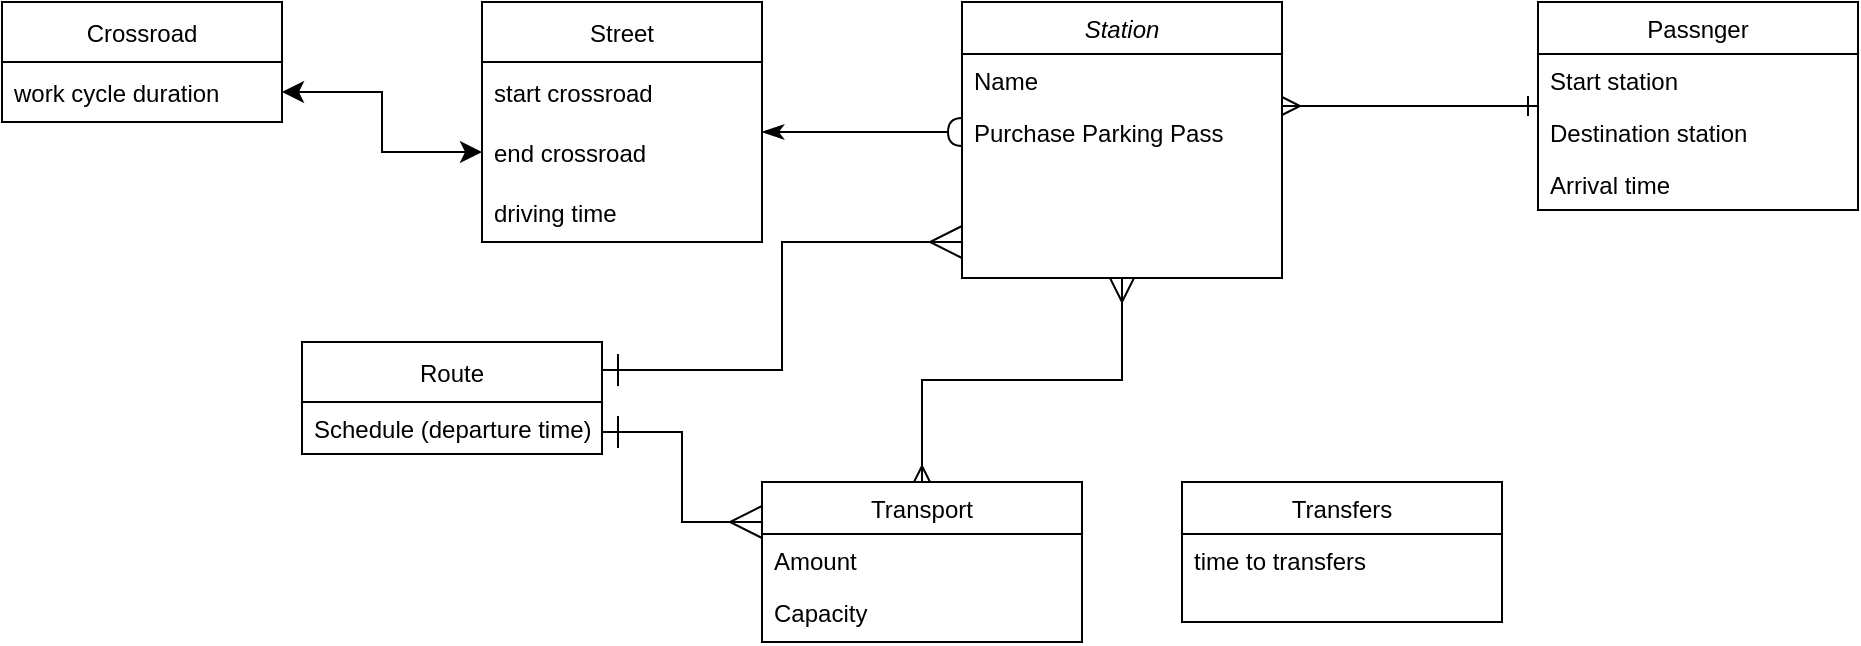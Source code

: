 <mxfile version="15.3.5" type="github" pages="2">
  <diagram id="C5RBs43oDa-KdzZeNtuy" name="ER-diagram(1)">
    <mxGraphModel dx="2177" dy="768" grid="1" gridSize="10" guides="1" tooltips="1" connect="1" arrows="1" fold="1" page="1" pageScale="1" pageWidth="827" pageHeight="1169" math="0" shadow="0">
      <root>
        <mxCell id="WIyWlLk6GJQsqaUBKTNV-0" />
        <mxCell id="WIyWlLk6GJQsqaUBKTNV-1" parent="WIyWlLk6GJQsqaUBKTNV-0" />
        <mxCell id="zkfFHV4jXpPFQw0GAbJ--0" value="Station&#xa;" style="swimlane;fontStyle=2;align=center;verticalAlign=top;childLayout=stackLayout;horizontal=1;startSize=26;horizontalStack=0;resizeParent=1;resizeLast=0;collapsible=1;marginBottom=0;rounded=0;shadow=0;strokeWidth=1;" parent="WIyWlLk6GJQsqaUBKTNV-1" vertex="1">
          <mxGeometry x="220" y="120" width="160" height="138" as="geometry">
            <mxRectangle x="230" y="140" width="160" height="26" as="alternateBounds" />
          </mxGeometry>
        </mxCell>
        <mxCell id="zkfFHV4jXpPFQw0GAbJ--1" value="Name" style="text;align=left;verticalAlign=top;spacingLeft=4;spacingRight=4;overflow=hidden;rotatable=0;points=[[0,0.5],[1,0.5]];portConstraint=eastwest;" parent="zkfFHV4jXpPFQw0GAbJ--0" vertex="1">
          <mxGeometry y="26" width="160" height="26" as="geometry" />
        </mxCell>
        <mxCell id="zkfFHV4jXpPFQw0GAbJ--5" value="Purchase Parking Pass" style="text;align=left;verticalAlign=top;spacingLeft=4;spacingRight=4;overflow=hidden;rotatable=0;points=[[0,0.5],[1,0.5]];portConstraint=eastwest;" parent="zkfFHV4jXpPFQw0GAbJ--0" vertex="1">
          <mxGeometry y="52" width="160" height="26" as="geometry" />
        </mxCell>
        <mxCell id="zkfFHV4jXpPFQw0GAbJ--6" value="Transport" style="swimlane;fontStyle=0;align=center;verticalAlign=top;childLayout=stackLayout;horizontal=1;startSize=26;horizontalStack=0;resizeParent=1;resizeLast=0;collapsible=1;marginBottom=0;rounded=0;shadow=0;strokeWidth=1;" parent="WIyWlLk6GJQsqaUBKTNV-1" vertex="1">
          <mxGeometry x="120" y="360" width="160" height="80" as="geometry">
            <mxRectangle x="130" y="380" width="160" height="26" as="alternateBounds" />
          </mxGeometry>
        </mxCell>
        <mxCell id="zkfFHV4jXpPFQw0GAbJ--7" value="Amount" style="text;align=left;verticalAlign=top;spacingLeft=4;spacingRight=4;overflow=hidden;rotatable=0;points=[[0,0.5],[1,0.5]];portConstraint=eastwest;" parent="zkfFHV4jXpPFQw0GAbJ--6" vertex="1">
          <mxGeometry y="26" width="160" height="26" as="geometry" />
        </mxCell>
        <mxCell id="zkfFHV4jXpPFQw0GAbJ--8" value="Capacity" style="text;align=left;verticalAlign=top;spacingLeft=4;spacingRight=4;overflow=hidden;rotatable=0;points=[[0,0.5],[1,0.5]];portConstraint=eastwest;rounded=0;shadow=0;html=0;" parent="zkfFHV4jXpPFQw0GAbJ--6" vertex="1">
          <mxGeometry y="52" width="160" height="26" as="geometry" />
        </mxCell>
        <mxCell id="zkfFHV4jXpPFQw0GAbJ--12" value="" style="endArrow=ERmany;endSize=10;endFill=0;shadow=0;strokeWidth=1;rounded=0;edgeStyle=elbowEdgeStyle;elbow=vertical;startArrow=ERmany;startFill=0;" parent="WIyWlLk6GJQsqaUBKTNV-1" source="zkfFHV4jXpPFQw0GAbJ--6" target="zkfFHV4jXpPFQw0GAbJ--0" edge="1">
          <mxGeometry width="160" relative="1" as="geometry">
            <mxPoint x="200" y="203" as="sourcePoint" />
            <mxPoint x="200" y="203" as="targetPoint" />
          </mxGeometry>
        </mxCell>
        <mxCell id="zkfFHV4jXpPFQw0GAbJ--13" value="Transfers" style="swimlane;fontStyle=0;align=center;verticalAlign=top;childLayout=stackLayout;horizontal=1;startSize=26;horizontalStack=0;resizeParent=1;resizeLast=0;collapsible=1;marginBottom=0;rounded=0;shadow=0;strokeWidth=1;" parent="WIyWlLk6GJQsqaUBKTNV-1" vertex="1">
          <mxGeometry x="330" y="360" width="160" height="70" as="geometry">
            <mxRectangle x="340" y="380" width="170" height="26" as="alternateBounds" />
          </mxGeometry>
        </mxCell>
        <mxCell id="zkfFHV4jXpPFQw0GAbJ--14" value="time to transfers" style="text;align=left;verticalAlign=top;spacingLeft=4;spacingRight=4;overflow=hidden;rotatable=0;points=[[0,0.5],[1,0.5]];portConstraint=eastwest;" parent="zkfFHV4jXpPFQw0GAbJ--13" vertex="1">
          <mxGeometry y="26" width="160" height="26" as="geometry" />
        </mxCell>
        <mxCell id="zkfFHV4jXpPFQw0GAbJ--17" value="Passnger" style="swimlane;fontStyle=0;align=center;verticalAlign=top;childLayout=stackLayout;horizontal=1;startSize=26;horizontalStack=0;resizeParent=1;resizeLast=0;collapsible=1;marginBottom=0;rounded=0;shadow=0;strokeWidth=1;" parent="WIyWlLk6GJQsqaUBKTNV-1" vertex="1">
          <mxGeometry x="508" y="120" width="160" height="104" as="geometry">
            <mxRectangle x="550" y="140" width="160" height="26" as="alternateBounds" />
          </mxGeometry>
        </mxCell>
        <mxCell id="zkfFHV4jXpPFQw0GAbJ--19" value="Start station" style="text;align=left;verticalAlign=top;spacingLeft=4;spacingRight=4;overflow=hidden;rotatable=0;points=[[0,0.5],[1,0.5]];portConstraint=eastwest;rounded=0;shadow=0;html=0;" parent="zkfFHV4jXpPFQw0GAbJ--17" vertex="1">
          <mxGeometry y="26" width="160" height="26" as="geometry" />
        </mxCell>
        <mxCell id="zkfFHV4jXpPFQw0GAbJ--18" value="Destination station" style="text;align=left;verticalAlign=top;spacingLeft=4;spacingRight=4;overflow=hidden;rotatable=0;points=[[0,0.5],[1,0.5]];portConstraint=eastwest;" parent="zkfFHV4jXpPFQw0GAbJ--17" vertex="1">
          <mxGeometry y="52" width="160" height="26" as="geometry" />
        </mxCell>
        <mxCell id="zkfFHV4jXpPFQw0GAbJ--20" value="Arrival time" style="text;align=left;verticalAlign=top;spacingLeft=4;spacingRight=4;overflow=hidden;rotatable=0;points=[[0,0.5],[1,0.5]];portConstraint=eastwest;rounded=0;shadow=0;html=0;" parent="zkfFHV4jXpPFQw0GAbJ--17" vertex="1">
          <mxGeometry y="78" width="160" height="26" as="geometry" />
        </mxCell>
        <mxCell id="zkfFHV4jXpPFQw0GAbJ--26" value="" style="endArrow=ERone;shadow=0;strokeWidth=1;rounded=0;endFill=0;edgeStyle=elbowEdgeStyle;elbow=vertical;startArrow=ERmany;startFill=0;endSize=8;startSize=7;" parent="WIyWlLk6GJQsqaUBKTNV-1" source="zkfFHV4jXpPFQw0GAbJ--0" target="zkfFHV4jXpPFQw0GAbJ--17" edge="1">
          <mxGeometry x="0.5" y="41" relative="1" as="geometry">
            <mxPoint x="380" y="192" as="sourcePoint" />
            <mxPoint x="540" y="192" as="targetPoint" />
            <mxPoint x="-40" y="32" as="offset" />
          </mxGeometry>
        </mxCell>
        <mxCell id="2aMO3d9jCZK2y7xSeOeK-2" style="edgeStyle=none;curved=1;rounded=0;orthogonalLoop=1;jettySize=auto;html=1;exitX=0;exitY=0.5;exitDx=0;exitDy=0;endArrow=classicThin;startSize=5;endSize=8;sourcePerimeterSpacing=8;targetPerimeterSpacing=8;endFill=1;startArrow=halfCircle;startFill=0;" parent="WIyWlLk6GJQsqaUBKTNV-1" edge="1">
          <mxGeometry relative="1" as="geometry">
            <mxPoint x="120" y="185" as="targetPoint" />
            <mxPoint x="220" y="185" as="sourcePoint" />
          </mxGeometry>
        </mxCell>
        <mxCell id="2aMO3d9jCZK2y7xSeOeK-4" value="Street" style="swimlane;fontStyle=0;childLayout=stackLayout;horizontal=1;startSize=30;horizontalStack=0;resizeParent=1;resizeParentMax=0;resizeLast=0;collapsible=1;marginBottom=0;hachureGap=4;pointerEvents=0;" parent="WIyWlLk6GJQsqaUBKTNV-1" vertex="1">
          <mxGeometry x="-20" y="120" width="140" height="120" as="geometry" />
        </mxCell>
        <mxCell id="2aMO3d9jCZK2y7xSeOeK-5" value="start crossroad" style="text;strokeColor=none;fillColor=none;align=left;verticalAlign=middle;spacingLeft=4;spacingRight=4;overflow=hidden;points=[[0,0.5],[1,0.5]];portConstraint=eastwest;rotatable=0;" parent="2aMO3d9jCZK2y7xSeOeK-4" vertex="1">
          <mxGeometry y="30" width="140" height="30" as="geometry" />
        </mxCell>
        <mxCell id="2aMO3d9jCZK2y7xSeOeK-6" value="end crossroad" style="text;strokeColor=none;fillColor=none;align=left;verticalAlign=middle;spacingLeft=4;spacingRight=4;overflow=hidden;points=[[0,0.5],[1,0.5]];portConstraint=eastwest;rotatable=0;" parent="2aMO3d9jCZK2y7xSeOeK-4" vertex="1">
          <mxGeometry y="60" width="140" height="30" as="geometry" />
        </mxCell>
        <mxCell id="2aMO3d9jCZK2y7xSeOeK-7" value="driving time" style="text;strokeColor=none;fillColor=none;align=left;verticalAlign=middle;spacingLeft=4;spacingRight=4;overflow=hidden;points=[[0,0.5],[1,0.5]];portConstraint=eastwest;rotatable=0;" parent="2aMO3d9jCZK2y7xSeOeK-4" vertex="1">
          <mxGeometry y="90" width="140" height="30" as="geometry" />
        </mxCell>
        <mxCell id="2aMO3d9jCZK2y7xSeOeK-13" value="Crossroad" style="swimlane;fontStyle=0;childLayout=stackLayout;horizontal=1;startSize=30;horizontalStack=0;resizeParent=1;resizeParentMax=0;resizeLast=0;collapsible=1;marginBottom=0;hachureGap=4;pointerEvents=0;" parent="WIyWlLk6GJQsqaUBKTNV-1" vertex="1">
          <mxGeometry x="-260" y="120" width="140" height="60" as="geometry" />
        </mxCell>
        <mxCell id="2aMO3d9jCZK2y7xSeOeK-15" value="work cycle duration" style="text;strokeColor=none;fillColor=none;align=left;verticalAlign=middle;spacingLeft=4;spacingRight=4;overflow=hidden;points=[[0,0.5],[1,0.5]];portConstraint=eastwest;rotatable=0;" parent="2aMO3d9jCZK2y7xSeOeK-13" vertex="1">
          <mxGeometry y="30" width="140" height="30" as="geometry" />
        </mxCell>
        <mxCell id="2aMO3d9jCZK2y7xSeOeK-17" style="edgeStyle=elbowEdgeStyle;rounded=0;orthogonalLoop=1;jettySize=auto;html=1;entryX=1;entryY=0.5;entryDx=0;entryDy=0;startArrow=classic;startFill=1;endArrow=classic;endFill=1;startSize=8;endSize=8;sourcePerimeterSpacing=8;targetPerimeterSpacing=8;" parent="WIyWlLk6GJQsqaUBKTNV-1" target="2aMO3d9jCZK2y7xSeOeK-15" edge="1">
          <mxGeometry relative="1" as="geometry">
            <mxPoint x="-20" y="195" as="sourcePoint" />
          </mxGeometry>
        </mxCell>
        <mxCell id="2aMO3d9jCZK2y7xSeOeK-23" style="edgeStyle=elbowEdgeStyle;rounded=0;orthogonalLoop=1;jettySize=auto;html=1;startArrow=ERone;startFill=0;endArrow=ERmany;endFill=0;startSize=14;endSize=14;sourcePerimeterSpacing=8;targetPerimeterSpacing=8;exitX=1;exitY=0.25;exitDx=0;exitDy=0;" parent="WIyWlLk6GJQsqaUBKTNV-1" source="2aMO3d9jCZK2y7xSeOeK-19" edge="1">
          <mxGeometry relative="1" as="geometry">
            <mxPoint x="220" y="240" as="targetPoint" />
          </mxGeometry>
        </mxCell>
        <object label="Route" id="2aMO3d9jCZK2y7xSeOeK-19">
          <mxCell style="swimlane;fontStyle=0;childLayout=stackLayout;horizontal=1;startSize=30;horizontalStack=0;resizeParent=1;resizeParentMax=0;resizeLast=0;collapsible=1;marginBottom=0;hachureGap=4;pointerEvents=0;swimlaneFillColor=none;" parent="WIyWlLk6GJQsqaUBKTNV-1" vertex="1">
            <mxGeometry x="-110" y="290" width="150" height="56" as="geometry">
              <mxRectangle x="-100" y="290" width="60" height="30" as="alternateBounds" />
            </mxGeometry>
          </mxCell>
        </object>
        <mxCell id="2aMO3d9jCZK2y7xSeOeK-28" value="Schedule (departure time)" style="text;align=left;verticalAlign=top;spacingLeft=4;spacingRight=4;overflow=hidden;rotatable=0;points=[[0,0.5],[1,0.5]];portConstraint=eastwest;" parent="2aMO3d9jCZK2y7xSeOeK-19" vertex="1">
          <mxGeometry y="30" width="150" height="26" as="geometry" />
        </mxCell>
        <mxCell id="2aMO3d9jCZK2y7xSeOeK-24" style="edgeStyle=elbowEdgeStyle;rounded=0;orthogonalLoop=1;jettySize=auto;html=1;entryX=0;entryY=0.25;entryDx=0;entryDy=0;startArrow=ERone;startFill=0;endArrow=ERmany;endFill=0;startSize=14;endSize=14;sourcePerimeterSpacing=8;targetPerimeterSpacing=8;exitX=1;exitY=0.5;exitDx=0;exitDy=0;" parent="WIyWlLk6GJQsqaUBKTNV-1" target="zkfFHV4jXpPFQw0GAbJ--6" edge="1">
          <mxGeometry relative="1" as="geometry">
            <mxPoint x="40" y="335" as="sourcePoint" />
          </mxGeometry>
        </mxCell>
      </root>
    </mxGraphModel>
  </diagram>
  <diagram id="xzyfWhtyMdyFil6afKkc" name="ER-diagram(2)">
    <mxGraphModel dx="3004" dy="1937" grid="1" gridSize="10" guides="1" tooltips="1" connect="1" arrows="1" fold="1" page="1" pageScale="1" pageWidth="827" pageHeight="1169" math="0" shadow="0">
      <root>
        <mxCell id="Rih6IUOuQE-28_pNxOKQ-0" />
        <mxCell id="Rih6IUOuQE-28_pNxOKQ-1" parent="Rih6IUOuQE-28_pNxOKQ-0" />
        <mxCell id="LOXCWFG5L1Vneurc7tVI-66" value="(0,*)" style="edgeStyle=none;curved=1;rounded=0;orthogonalLoop=1;jettySize=auto;html=1;exitX=1;exitY=0.5;exitDx=0;exitDy=0;endArrow=none;endFill=0;startSize=8;endSize=8;sourcePerimeterSpacing=8;targetPerimeterSpacing=8;" edge="1" parent="Rih6IUOuQE-28_pNxOKQ-1" source="XfI4zxfOpPHzSRZgf_Fb-0">
          <mxGeometry relative="1" as="geometry">
            <mxPoint x="600" y="110" as="targetPoint" />
          </mxGeometry>
        </mxCell>
        <mxCell id="XfI4zxfOpPHzSRZgf_Fb-0" value="Station" style="rounded=0;whiteSpace=wrap;html=1;hachureGap=4;pointerEvents=0;fillColor=#f0a30a;strokeColor=#BD7000;fontColor=#000000;" parent="Rih6IUOuQE-28_pNxOKQ-1" vertex="1">
          <mxGeometry x="330" y="80" width="120" height="60" as="geometry" />
        </mxCell>
        <mxCell id="PxVT0QkClvL3WLSChhmv-1" value="name" style="ellipse;whiteSpace=wrap;html=1;hachureGap=4;pointerEvents=0;fillColor=#e3c800;strokeColor=#B09500;fontColor=#000000;" parent="Rih6IUOuQE-28_pNxOKQ-1" vertex="1">
          <mxGeometry x="260" y="-20" width="90" height="50" as="geometry" />
        </mxCell>
        <mxCell id="PxVT0QkClvL3WLSChhmv-2" value="max number of passengers" style="ellipse;whiteSpace=wrap;html=1;hachureGap=4;pointerEvents=0;fillColor=#e3c800;strokeColor=#B09500;fontColor=#000000;" parent="Rih6IUOuQE-28_pNxOKQ-1" vertex="1">
          <mxGeometry x="440" y="-20" width="90" height="50" as="geometry" />
        </mxCell>
        <mxCell id="PxVT0QkClvL3WLSChhmv-3" value="" style="endArrow=none;html=1;startSize=14;endSize=14;sourcePerimeterSpacing=8;targetPerimeterSpacing=8;entryX=0.5;entryY=1;entryDx=0;entryDy=0;exitX=0.25;exitY=0;exitDx=0;exitDy=0;" parent="Rih6IUOuQE-28_pNxOKQ-1" source="XfI4zxfOpPHzSRZgf_Fb-0" target="PxVT0QkClvL3WLSChhmv-1" edge="1">
          <mxGeometry width="50" height="50" relative="1" as="geometry">
            <mxPoint x="390" y="350" as="sourcePoint" />
            <mxPoint x="440" y="300" as="targetPoint" />
          </mxGeometry>
        </mxCell>
        <mxCell id="PxVT0QkClvL3WLSChhmv-5" value="" style="endArrow=none;html=1;startSize=14;endSize=14;sourcePerimeterSpacing=8;targetPerimeterSpacing=8;entryX=0.5;entryY=1;entryDx=0;entryDy=0;exitX=0.75;exitY=0;exitDx=0;exitDy=0;" parent="Rih6IUOuQE-28_pNxOKQ-1" source="XfI4zxfOpPHzSRZgf_Fb-0" target="PxVT0QkClvL3WLSChhmv-2" edge="1">
          <mxGeometry width="50" height="50" relative="1" as="geometry">
            <mxPoint x="380" y="100" as="sourcePoint" />
            <mxPoint x="315" y="90" as="targetPoint" />
          </mxGeometry>
        </mxCell>
        <mxCell id="LOXCWFG5L1Vneurc7tVI-68" value="(0,*)" style="edgeStyle=none;curved=1;rounded=0;orthogonalLoop=1;jettySize=auto;html=1;exitX=0.5;exitY=0;exitDx=0;exitDy=0;entryX=0.5;entryY=1;entryDx=0;entryDy=0;endArrow=none;endFill=0;startSize=8;endSize=8;sourcePerimeterSpacing=8;targetPerimeterSpacing=8;startArrow=none;startFill=0;" edge="1" parent="Rih6IUOuQE-28_pNxOKQ-1" source="50AnLVC14oPkvM5k95Td-1">
          <mxGeometry relative="1" as="geometry">
            <mxPoint x="886" y="300" as="targetPoint" />
          </mxGeometry>
        </mxCell>
        <mxCell id="50AnLVC14oPkvM5k95Td-1" value="Transport models" style="rounded=0;whiteSpace=wrap;html=1;hachureGap=4;pointerEvents=0;fillColor=#f0a30a;strokeColor=#BD7000;fontColor=#000000;" parent="Rih6IUOuQE-28_pNxOKQ-1" vertex="1">
          <mxGeometry x="827" y="400" width="120" height="60" as="geometry" />
        </mxCell>
        <mxCell id="_IvYuJ_MbqGWTePuStyI-0" value="capacity" style="ellipse;whiteSpace=wrap;html=1;hachureGap=4;pointerEvents=0;fillColor=#e3c800;strokeColor=#B09500;fontColor=#000000;" parent="Rih6IUOuQE-28_pNxOKQ-1" vertex="1">
          <mxGeometry x="980" y="350" width="90" height="50" as="geometry" />
        </mxCell>
        <mxCell id="jYT_Nfl6HvXHu5jBoqVi-1" value="amount of units" style="ellipse;whiteSpace=wrap;html=1;hachureGap=4;pointerEvents=0;fillColor=#e3c800;strokeColor=#B09500;fontColor=#000000;" parent="Rih6IUOuQE-28_pNxOKQ-1" vertex="1">
          <mxGeometry x="980" y="460" width="90" height="50" as="geometry" />
        </mxCell>
        <mxCell id="jYT_Nfl6HvXHu5jBoqVi-2" value="" style="endArrow=none;html=1;startSize=14;endSize=14;sourcePerimeterSpacing=8;targetPerimeterSpacing=8;entryX=0;entryY=0.5;entryDx=0;entryDy=0;exitX=1;exitY=0.25;exitDx=0;exitDy=0;" parent="Rih6IUOuQE-28_pNxOKQ-1" source="50AnLVC14oPkvM5k95Td-1" target="_IvYuJ_MbqGWTePuStyI-0" edge="1">
          <mxGeometry width="50" height="50" relative="1" as="geometry">
            <mxPoint x="430" y="380" as="sourcePoint" />
            <mxPoint x="660" y="165" as="targetPoint" />
          </mxGeometry>
        </mxCell>
        <mxCell id="jYT_Nfl6HvXHu5jBoqVi-5" value="" style="endArrow=none;html=1;startSize=14;endSize=14;sourcePerimeterSpacing=8;targetPerimeterSpacing=8;entryX=0;entryY=0.5;entryDx=0;entryDy=0;exitX=1;exitY=0.75;exitDx=0;exitDy=0;" parent="Rih6IUOuQE-28_pNxOKQ-1" source="50AnLVC14oPkvM5k95Td-1" target="jYT_Nfl6HvXHu5jBoqVi-1" edge="1">
          <mxGeometry width="50" height="50" relative="1" as="geometry">
            <mxPoint x="660" y="225" as="sourcePoint" />
            <mxPoint x="680" y="185" as="targetPoint" />
          </mxGeometry>
        </mxCell>
        <mxCell id="jYT_Nfl6HvXHu5jBoqVi-6" value="Passenger" style="rounded=0;whiteSpace=wrap;html=1;hachureGap=4;pointerEvents=0;fillColor=#f0a30a;strokeColor=#BD7000;fontColor=#000000;" parent="Rih6IUOuQE-28_pNxOKQ-1" vertex="1">
          <mxGeometry x="330" y="300" width="120" height="60" as="geometry" />
        </mxCell>
        <mxCell id="7mGdoQh8vaBqSwKNeFjL-0" value="start time" style="ellipse;whiteSpace=wrap;html=1;hachureGap=4;pointerEvents=0;fillColor=#e3c800;strokeColor=#B09500;fontColor=#000000;" parent="Rih6IUOuQE-28_pNxOKQ-1" vertex="1">
          <mxGeometry x="290" y="370" width="90" height="50" as="geometry" />
        </mxCell>
        <mxCell id="7mGdoQh8vaBqSwKNeFjL-1" value="finish time" style="ellipse;whiteSpace=wrap;html=1;hachureGap=4;pointerEvents=0;fillColor=#e3c800;strokeColor=#B09500;fontColor=#000000;" parent="Rih6IUOuQE-28_pNxOKQ-1" vertex="1">
          <mxGeometry x="400" y="370" width="90" height="50" as="geometry" />
        </mxCell>
        <mxCell id="7mGdoQh8vaBqSwKNeFjL-9" value="" style="group" parent="Rih6IUOuQE-28_pNxOKQ-1" vertex="1" connectable="0">
          <mxGeometry x="310" y="190" width="80" height="60" as="geometry" />
        </mxCell>
        <mxCell id="7mGdoQh8vaBqSwKNeFjL-3" value="start at" style="rhombus;whiteSpace=wrap;html=1;hachureGap=4;pointerEvents=0;fillColor=#6d8764;strokeColor=#3A5431;fontColor=#ffffff;rounded=0;sketch=0;perimeterSpacing=0;shadow=0;" parent="7mGdoQh8vaBqSwKNeFjL-9" vertex="1">
          <mxGeometry width="80" height="60" as="geometry" />
        </mxCell>
        <mxCell id="7mGdoQh8vaBqSwKNeFjL-5" value="" style="rhombus;whiteSpace=wrap;html=1;hachureGap=4;pointerEvents=0;fillColor=none;strokeColor=#3A5431;fontColor=#ffffff;" parent="7mGdoQh8vaBqSwKNeFjL-9" vertex="1">
          <mxGeometry x="7.5" y="7.5" width="65" height="45" as="geometry" />
        </mxCell>
        <mxCell id="7mGdoQh8vaBqSwKNeFjL-10" value="" style="group" parent="Rih6IUOuQE-28_pNxOKQ-1" vertex="1" connectable="0">
          <mxGeometry x="390" y="190" width="80" height="60" as="geometry" />
        </mxCell>
        <mxCell id="7mGdoQh8vaBqSwKNeFjL-11" value="finish at" style="rhombus;whiteSpace=wrap;html=1;hachureGap=4;pointerEvents=0;fillColor=#6d8764;strokeColor=#3A5431;fontColor=#ffffff;rounded=0;sketch=0;perimeterSpacing=0;shadow=0;" parent="7mGdoQh8vaBqSwKNeFjL-10" vertex="1">
          <mxGeometry width="80" height="60" as="geometry" />
        </mxCell>
        <mxCell id="7mGdoQh8vaBqSwKNeFjL-12" value="" style="rhombus;whiteSpace=wrap;html=1;hachureGap=4;pointerEvents=0;fillColor=none;strokeColor=#3A5431;fontColor=#ffffff;" parent="7mGdoQh8vaBqSwKNeFjL-10" vertex="1">
          <mxGeometry x="7.5" y="7.5" width="65" height="45" as="geometry" />
        </mxCell>
        <mxCell id="7mGdoQh8vaBqSwKNeFjL-13" value="" style="endArrow=none;html=1;startSize=14;endSize=14;sourcePerimeterSpacing=8;targetPerimeterSpacing=8;entryX=0.25;entryY=1;entryDx=0;entryDy=0;exitX=0.5;exitY=0;exitDx=0;exitDy=0;" parent="Rih6IUOuQE-28_pNxOKQ-1" source="7mGdoQh8vaBqSwKNeFjL-0" target="jYT_Nfl6HvXHu5jBoqVi-6" edge="1">
          <mxGeometry width="50" height="50" relative="1" as="geometry">
            <mxPoint x="390" y="400" as="sourcePoint" />
            <mxPoint x="440" y="350" as="targetPoint" />
          </mxGeometry>
        </mxCell>
        <mxCell id="7mGdoQh8vaBqSwKNeFjL-14" value="" style="endArrow=none;html=1;startSize=14;endSize=14;sourcePerimeterSpacing=8;targetPerimeterSpacing=8;entryX=0.75;entryY=1;entryDx=0;entryDy=0;exitX=0.5;exitY=0;exitDx=0;exitDy=0;" parent="Rih6IUOuQE-28_pNxOKQ-1" source="7mGdoQh8vaBqSwKNeFjL-1" target="jYT_Nfl6HvXHu5jBoqVi-6" edge="1">
          <mxGeometry width="50" height="50" relative="1" as="geometry">
            <mxPoint x="345" y="380" as="sourcePoint" />
            <mxPoint x="370" y="370" as="targetPoint" />
          </mxGeometry>
        </mxCell>
        <mxCell id="7mGdoQh8vaBqSwKNeFjL-16" value="" style="endArrow=none;html=1;startSize=14;endSize=14;sourcePerimeterSpacing=8;targetPerimeterSpacing=8;exitX=0.25;exitY=0;exitDx=0;exitDy=0;endFill=0;entryX=0.5;entryY=1;entryDx=0;entryDy=0;" parent="Rih6IUOuQE-28_pNxOKQ-1" source="jYT_Nfl6HvXHu5jBoqVi-6" target="7mGdoQh8vaBqSwKNeFjL-3" edge="1">
          <mxGeometry relative="1" as="geometry">
            <mxPoint x="590" y="200" as="sourcePoint" />
            <mxPoint x="590" y="150" as="targetPoint" />
          </mxGeometry>
        </mxCell>
        <mxCell id="7mGdoQh8vaBqSwKNeFjL-17" value="(0,*)" style="edgeLabel;resizable=0;html=1;align=center;verticalAlign=middle;" parent="7mGdoQh8vaBqSwKNeFjL-16" connectable="0" vertex="1">
          <mxGeometry relative="1" as="geometry" />
        </mxCell>
        <mxCell id="7mGdoQh8vaBqSwKNeFjL-18" value="" style="endArrow=none;html=1;startSize=14;endSize=14;sourcePerimeterSpacing=8;targetPerimeterSpacing=8;exitX=0.5;exitY=1;exitDx=0;exitDy=0;endFill=0;entryX=0.75;entryY=0;entryDx=0;entryDy=0;" parent="Rih6IUOuQE-28_pNxOKQ-1" source="7mGdoQh8vaBqSwKNeFjL-11" target="jYT_Nfl6HvXHu5jBoqVi-6" edge="1">
          <mxGeometry relative="1" as="geometry">
            <mxPoint x="600" y="210" as="sourcePoint" />
            <mxPoint x="600" y="160" as="targetPoint" />
          </mxGeometry>
        </mxCell>
        <mxCell id="7mGdoQh8vaBqSwKNeFjL-19" value="(0,*)" style="edgeLabel;resizable=0;html=1;align=center;verticalAlign=middle;" parent="7mGdoQh8vaBqSwKNeFjL-18" connectable="0" vertex="1">
          <mxGeometry relative="1" as="geometry" />
        </mxCell>
        <mxCell id="7mGdoQh8vaBqSwKNeFjL-21" value="(1,1)" style="endArrow=classicThin;html=1;startSize=14;endSize=14;sourcePerimeterSpacing=8;targetPerimeterSpacing=8;exitX=0.5;exitY=0;exitDx=0;exitDy=0;entryX=0.25;entryY=1;entryDx=0;entryDy=0;endFill=0;" parent="Rih6IUOuQE-28_pNxOKQ-1" source="7mGdoQh8vaBqSwKNeFjL-3" target="XfI4zxfOpPHzSRZgf_Fb-0" edge="1">
          <mxGeometry relative="1" as="geometry">
            <mxPoint x="550" y="120" as="sourcePoint" />
            <mxPoint x="460" y="120" as="targetPoint" />
          </mxGeometry>
        </mxCell>
        <mxCell id="7mGdoQh8vaBqSwKNeFjL-22" value="(1,1)" style="endArrow=classicThin;html=1;startSize=14;endSize=14;sourcePerimeterSpacing=8;targetPerimeterSpacing=8;exitX=0.5;exitY=0;exitDx=0;exitDy=0;entryX=0.75;entryY=1;entryDx=0;entryDy=0;endFill=0;" parent="Rih6IUOuQE-28_pNxOKQ-1" source="7mGdoQh8vaBqSwKNeFjL-11" target="XfI4zxfOpPHzSRZgf_Fb-0" edge="1">
          <mxGeometry relative="1" as="geometry">
            <mxPoint x="560" y="130" as="sourcePoint" />
            <mxPoint x="470" y="130" as="targetPoint" />
          </mxGeometry>
        </mxCell>
        <mxCell id="7mGdoQh8vaBqSwKNeFjL-28" value="use&lt;br&gt;" style="rhombus;whiteSpace=wrap;html=1;hachureGap=4;pointerEvents=0;fillColor=#6d8764;strokeColor=#3A5431;fontColor=#ffffff;" parent="Rih6IUOuQE-28_pNxOKQ-1" vertex="1">
          <mxGeometry x="847" y="550" width="80" height="60" as="geometry" />
        </mxCell>
        <mxCell id="7mGdoQh8vaBqSwKNeFjL-29" value="" style="endArrow=none;html=1;startSize=14;endSize=14;sourcePerimeterSpacing=8;targetPerimeterSpacing=8;exitX=0.5;exitY=0;exitDx=0;exitDy=0;endFill=0;entryX=0.5;entryY=1;entryDx=0;entryDy=0;" parent="Rih6IUOuQE-28_pNxOKQ-1" source="v1jYdd2YxKOqB0_LmH17-0" target="7mGdoQh8vaBqSwKNeFjL-28" edge="1">
          <mxGeometry relative="1" as="geometry">
            <mxPoint x="590" y="200" as="sourcePoint" />
            <mxPoint x="590" y="150" as="targetPoint" />
          </mxGeometry>
        </mxCell>
        <mxCell id="7mGdoQh8vaBqSwKNeFjL-30" value="(0,*)" style="edgeLabel;resizable=0;html=1;align=center;verticalAlign=middle;" parent="7mGdoQh8vaBqSwKNeFjL-29" connectable="0" vertex="1">
          <mxGeometry relative="1" as="geometry" />
        </mxCell>
        <mxCell id="7mGdoQh8vaBqSwKNeFjL-31" value="(1,*)" style="endArrow=none;html=1;startSize=14;endSize=14;sourcePerimeterSpacing=8;targetPerimeterSpacing=8;endFill=0;exitX=0.5;exitY=0;exitDx=0;exitDy=0;entryX=0.5;entryY=1;entryDx=0;entryDy=0;" parent="Rih6IUOuQE-28_pNxOKQ-1" source="7mGdoQh8vaBqSwKNeFjL-28" target="50AnLVC14oPkvM5k95Td-1" edge="1">
          <mxGeometry relative="1" as="geometry">
            <mxPoint x="580" y="290" as="sourcePoint" />
            <mxPoint x="460" y="120" as="targetPoint" />
            <Array as="points" />
          </mxGeometry>
        </mxCell>
        <mxCell id="LOXCWFG5L1Vneurc7tVI-82" value="(0,1)" style="edgeStyle=none;curved=1;rounded=0;orthogonalLoop=1;jettySize=auto;html=1;exitX=0;exitY=0.5;exitDx=0;exitDy=0;entryX=1;entryY=0.5;entryDx=0;entryDy=0;fontColor=#000000;startArrow=none;startFill=0;endArrow=none;endFill=0;startSize=8;endSize=8;sourcePerimeterSpacing=8;targetPerimeterSpacing=8;" edge="1" parent="Rih6IUOuQE-28_pNxOKQ-1" source="v1jYdd2YxKOqB0_LmH17-0" target="LOXCWFG5L1Vneurc7tVI-81">
          <mxGeometry relative="1" as="geometry" />
        </mxCell>
        <mxCell id="v1jYdd2YxKOqB0_LmH17-0" value="Route" style="rounded=0;whiteSpace=wrap;html=1;hachureGap=4;pointerEvents=0;fillColor=#f0a30a;strokeColor=#BD7000;fontColor=#000000;" parent="Rih6IUOuQE-28_pNxOKQ-1" vertex="1">
          <mxGeometry x="827" y="690" width="120" height="60" as="geometry" />
        </mxCell>
        <mxCell id="LOXCWFG5L1Vneurc7tVI-53" style="edgeStyle=none;curved=1;rounded=0;orthogonalLoop=1;jettySize=auto;html=1;exitX=0.75;exitY=1;exitDx=0;exitDy=0;entryX=0.5;entryY=0;entryDx=0;entryDy=0;endArrow=none;endFill=0;startSize=8;endSize=8;sourcePerimeterSpacing=8;targetPerimeterSpacing=8;" edge="1" parent="Rih6IUOuQE-28_pNxOKQ-1" source="PRSKFAlq4l8zL4JBxz10-1" target="LOXCWFG5L1Vneurc7tVI-48">
          <mxGeometry relative="1" as="geometry" />
        </mxCell>
        <mxCell id="LOXCWFG5L1Vneurc7tVI-54" style="edgeStyle=none;curved=1;rounded=0;orthogonalLoop=1;jettySize=auto;html=1;exitX=0.5;exitY=1;exitDx=0;exitDy=0;entryX=0.5;entryY=0;entryDx=0;entryDy=0;endArrow=none;endFill=0;startSize=8;endSize=8;sourcePerimeterSpacing=8;targetPerimeterSpacing=8;" edge="1" parent="Rih6IUOuQE-28_pNxOKQ-1" source="PRSKFAlq4l8zL4JBxz10-1" target="LOXCWFG5L1Vneurc7tVI-49">
          <mxGeometry relative="1" as="geometry" />
        </mxCell>
        <mxCell id="LOXCWFG5L1Vneurc7tVI-55" style="edgeStyle=none;curved=1;rounded=0;orthogonalLoop=1;jettySize=auto;html=1;exitX=0.25;exitY=1;exitDx=0;exitDy=0;entryX=0.5;entryY=0;entryDx=0;entryDy=0;endArrow=none;endFill=0;startSize=8;endSize=8;sourcePerimeterSpacing=8;targetPerimeterSpacing=8;" edge="1" parent="Rih6IUOuQE-28_pNxOKQ-1" source="PRSKFAlq4l8zL4JBxz10-1" target="LOXCWFG5L1Vneurc7tVI-47">
          <mxGeometry relative="1" as="geometry" />
        </mxCell>
        <mxCell id="PRSKFAlq4l8zL4JBxz10-1" value="Node" style="rounded=0;whiteSpace=wrap;html=1;hachureGap=4;pointerEvents=0;fillColor=#f0a30a;strokeColor=#BD7000;fontColor=#000000;" parent="Rih6IUOuQE-28_pNxOKQ-1" vertex="1">
          <mxGeometry x="-390" y="80" width="120" height="60" as="geometry" />
        </mxCell>
        <mxCell id="PRSKFAlq4l8zL4JBxz10-2" value="Way" style="rounded=0;whiteSpace=wrap;html=1;hachureGap=4;pointerEvents=0;fillColor=#f0a30a;strokeColor=#BD7000;fontColor=#000000;" parent="Rih6IUOuQE-28_pNxOKQ-1" vertex="1">
          <mxGeometry x="-70" y="-190" width="120" height="60" as="geometry" />
        </mxCell>
        <mxCell id="PRSKFAlq4l8zL4JBxz10-3" value="Transport type" style="rounded=0;whiteSpace=wrap;html=1;hachureGap=4;pointerEvents=0;fillColor=#f0a30a;strokeColor=#BD7000;fontColor=#000000;" parent="Rih6IUOuQE-28_pNxOKQ-1" vertex="1">
          <mxGeometry x="826" y="80" width="120" height="60" as="geometry" />
        </mxCell>
        <mxCell id="PRSKFAlq4l8zL4JBxz10-4" value="Relations" style="rounded=0;whiteSpace=wrap;html=1;hachureGap=4;pointerEvents=0;fillColor=#f0a30a;strokeColor=#BD7000;fontColor=#000000;" parent="Rih6IUOuQE-28_pNxOKQ-1" vertex="1">
          <mxGeometry x="-70" y="690" width="120" height="60" as="geometry" />
        </mxCell>
        <mxCell id="PRSKFAlq4l8zL4JBxz10-15" value="(1, 1)" style="edgeStyle=orthogonalEdgeStyle;rounded=0;orthogonalLoop=1;jettySize=auto;html=1;exitX=0.5;exitY=0;exitDx=0;exitDy=0;entryX=0.5;entryY=1;entryDx=0;entryDy=0;endArrow=none;endFill=0;" parent="Rih6IUOuQE-28_pNxOKQ-1" source="PRSKFAlq4l8zL4JBxz10-5" target="PRSKFAlq4l8zL4JBxz10-10" edge="1">
          <mxGeometry relative="1" as="geometry">
            <mxPoint x="-10" y="150" as="targetPoint" />
          </mxGeometry>
        </mxCell>
        <mxCell id="LOXCWFG5L1Vneurc7tVI-4" style="edgeStyle=none;curved=1;rounded=0;orthogonalLoop=1;jettySize=auto;html=1;exitX=1;exitY=0.25;exitDx=0;exitDy=0;entryX=0;entryY=0.5;entryDx=0;entryDy=0;endArrow=none;endFill=0;startSize=8;endSize=8;sourcePerimeterSpacing=8;targetPerimeterSpacing=8;" edge="1" parent="Rih6IUOuQE-28_pNxOKQ-1" source="PRSKFAlq4l8zL4JBxz10-5" target="LOXCWFG5L1Vneurc7tVI-3">
          <mxGeometry relative="1" as="geometry" />
        </mxCell>
        <mxCell id="LOXCWFG5L1Vneurc7tVI-6" style="edgeStyle=none;curved=1;rounded=0;orthogonalLoop=1;jettySize=auto;html=1;exitX=1;exitY=0.75;exitDx=0;exitDy=0;entryX=0;entryY=0.5;entryDx=0;entryDy=0;endArrow=none;endFill=0;startSize=8;endSize=8;sourcePerimeterSpacing=8;targetPerimeterSpacing=8;" edge="1" parent="Rih6IUOuQE-28_pNxOKQ-1" source="PRSKFAlq4l8zL4JBxz10-5" target="LOXCWFG5L1Vneurc7tVI-5">
          <mxGeometry relative="1" as="geometry" />
        </mxCell>
        <mxCell id="LOXCWFG5L1Vneurc7tVI-7" value="(1, 1)" style="edgeStyle=none;curved=1;rounded=0;orthogonalLoop=1;jettySize=auto;html=1;exitX=0.5;exitY=1;exitDx=0;exitDy=0;endArrow=classic;endFill=1;startSize=8;endSize=8;sourcePerimeterSpacing=8;targetPerimeterSpacing=8;entryX=0.5;entryY=0;entryDx=0;entryDy=0;" edge="1" parent="Rih6IUOuQE-28_pNxOKQ-1" source="PRSKFAlq4l8zL4JBxz10-5" target="LOXCWFG5L1Vneurc7tVI-9">
          <mxGeometry relative="1" as="geometry">
            <mxPoint x="-10" y="550" as="targetPoint" />
          </mxGeometry>
        </mxCell>
        <mxCell id="PRSKFAlq4l8zL4JBxz10-5" value="Relations members" style="rounded=0;whiteSpace=wrap;html=1;hachureGap=4;pointerEvents=0;fillColor=#f0a30a;strokeColor=#BD7000;fontColor=#000000;" parent="Rih6IUOuQE-28_pNxOKQ-1" vertex="1">
          <mxGeometry x="-70" y="400" width="120" height="60" as="geometry" />
        </mxCell>
        <mxCell id="LOXCWFG5L1Vneurc7tVI-1" value="(1, 1)" style="edgeStyle=none;curved=1;rounded=0;orthogonalLoop=1;jettySize=auto;html=1;exitX=1;exitY=0.5;exitDx=0;exitDy=0;entryX=0;entryY=0.5;entryDx=0;entryDy=0;endArrow=classic;startSize=8;endSize=9;sourcePerimeterSpacing=8;targetPerimeterSpacing=8;endFill=1;" edge="1" parent="Rih6IUOuQE-28_pNxOKQ-1" source="PRSKFAlq4l8zL4JBxz10-6" target="PRSKFAlq4l8zL4JBxz10-20">
          <mxGeometry relative="1" as="geometry" />
        </mxCell>
        <mxCell id="PRSKFAlq4l8zL4JBxz10-6" value="Relations tag" style="rounded=0;whiteSpace=wrap;html=1;hachureGap=4;pointerEvents=0;fillColor=#f0a30a;strokeColor=#BD7000;fontColor=#000000;" parent="Rih6IUOuQE-28_pNxOKQ-1" vertex="1">
          <mxGeometry x="-460" y="690" width="120" height="60" as="geometry" />
        </mxCell>
        <mxCell id="LOXCWFG5L1Vneurc7tVI-16" value="(1,1)" style="edgeStyle=none;curved=1;rounded=0;orthogonalLoop=1;jettySize=auto;html=1;exitX=1;exitY=0.5;exitDx=0;exitDy=0;entryX=0;entryY=0.5;entryDx=0;entryDy=0;endArrow=classic;endFill=1;startSize=8;endSize=8;sourcePerimeterSpacing=8;targetPerimeterSpacing=8;" edge="1" parent="Rih6IUOuQE-28_pNxOKQ-1" source="PRSKFAlq4l8zL4JBxz10-7" target="LOXCWFG5L1Vneurc7tVI-14">
          <mxGeometry relative="1" as="geometry" />
        </mxCell>
        <mxCell id="PRSKFAlq4l8zL4JBxz10-7" value="Node tag" style="rounded=0;whiteSpace=wrap;html=1;hachureGap=4;pointerEvents=0;fillColor=#f0a30a;strokeColor=#BD7000;fontColor=#000000;" parent="Rih6IUOuQE-28_pNxOKQ-1" vertex="1">
          <mxGeometry x="-740" y="80" width="120" height="60" as="geometry" />
        </mxCell>
        <mxCell id="PRSKFAlq4l8zL4JBxz10-8" value="Way tag" style="rounded=0;whiteSpace=wrap;html=1;hachureGap=4;pointerEvents=0;fillColor=#f0a30a;strokeColor=#BD7000;fontColor=#000000;" parent="Rih6IUOuQE-28_pNxOKQ-1" vertex="1">
          <mxGeometry x="-70" y="-390" width="120" height="60" as="geometry" />
        </mxCell>
        <mxCell id="PRSKFAlq4l8zL4JBxz10-9" value="" style="group" parent="Rih6IUOuQE-28_pNxOKQ-1" vertex="1" connectable="0">
          <mxGeometry x="-50" y="80" width="80" height="60" as="geometry" />
        </mxCell>
        <mxCell id="PRSKFAlq4l8zL4JBxz10-10" value="member id" style="rhombus;whiteSpace=wrap;html=1;hachureGap=4;pointerEvents=0;fillColor=#6d8764;strokeColor=#3A5431;fontColor=#ffffff;rounded=0;sketch=0;perimeterSpacing=0;shadow=0;" parent="PRSKFAlq4l8zL4JBxz10-9" vertex="1">
          <mxGeometry width="80" height="60" as="geometry" />
        </mxCell>
        <mxCell id="PRSKFAlq4l8zL4JBxz10-11" value="" style="rhombus;whiteSpace=wrap;html=1;hachureGap=4;pointerEvents=0;fillColor=none;strokeColor=#3A5431;fontColor=#ffffff;" parent="PRSKFAlq4l8zL4JBxz10-9" vertex="1">
          <mxGeometry x="7.5" y="7.5" width="65" height="45" as="geometry" />
        </mxCell>
        <mxCell id="PRSKFAlq4l8zL4JBxz10-12" value="(1, 1)" style="edgeStyle=orthogonalEdgeStyle;rounded=0;orthogonalLoop=1;jettySize=auto;html=1;exitX=1;exitY=0.5;exitDx=0;exitDy=0;entryX=0;entryY=0.5;entryDx=0;entryDy=0;dashed=1;" parent="Rih6IUOuQE-28_pNxOKQ-1" source="PRSKFAlq4l8zL4JBxz10-11" target="XfI4zxfOpPHzSRZgf_Fb-0" edge="1">
          <mxGeometry relative="1" as="geometry" />
        </mxCell>
        <mxCell id="PRSKFAlq4l8zL4JBxz10-13" value="(1, 1)" style="edgeStyle=orthogonalEdgeStyle;rounded=0;orthogonalLoop=1;jettySize=auto;html=1;exitX=0;exitY=0.5;exitDx=0;exitDy=0;entryX=1;entryY=0.5;entryDx=0;entryDy=0;dashed=1;" parent="Rih6IUOuQE-28_pNxOKQ-1" source="PRSKFAlq4l8zL4JBxz10-10" target="PRSKFAlq4l8zL4JBxz10-1" edge="1">
          <mxGeometry relative="1" as="geometry" />
        </mxCell>
        <mxCell id="PRSKFAlq4l8zL4JBxz10-14" value="(1, 1)" style="edgeStyle=orthogonalEdgeStyle;rounded=0;orthogonalLoop=1;jettySize=auto;html=1;exitX=0.5;exitY=0;exitDx=0;exitDy=0;dashed=1;" parent="Rih6IUOuQE-28_pNxOKQ-1" source="PRSKFAlq4l8zL4JBxz10-11" edge="1">
          <mxGeometry relative="1" as="geometry">
            <mxPoint x="-10" y="-130" as="targetPoint" />
          </mxGeometry>
        </mxCell>
        <mxCell id="LOXCWFG5L1Vneurc7tVI-41" value="(1,1)" style="edgeStyle=none;curved=1;rounded=0;orthogonalLoop=1;jettySize=auto;html=1;exitX=0.5;exitY=1;exitDx=0;exitDy=0;entryX=0.5;entryY=0;entryDx=0;entryDy=0;endArrow=classic;endFill=1;startSize=8;endSize=8;sourcePerimeterSpacing=8;targetPerimeterSpacing=8;" edge="1" parent="Rih6IUOuQE-28_pNxOKQ-1" source="PRSKFAlq4l8zL4JBxz10-16" target="LOXCWFG5L1Vneurc7tVI-38">
          <mxGeometry relative="1" as="geometry" />
        </mxCell>
        <mxCell id="LOXCWFG5L1Vneurc7tVI-45" value="(1,1)" style="edgeStyle=none;curved=1;rounded=0;orthogonalLoop=1;jettySize=auto;html=1;exitX=1;exitY=0.5;exitDx=0;exitDy=0;endArrow=classic;endFill=1;startSize=8;endSize=8;sourcePerimeterSpacing=8;targetPerimeterSpacing=8;" edge="1" parent="Rih6IUOuQE-28_pNxOKQ-1" source="PRSKFAlq4l8zL4JBxz10-16">
          <mxGeometry relative="1" as="geometry">
            <mxPoint x="-210" y="-160" as="targetPoint" />
          </mxGeometry>
        </mxCell>
        <mxCell id="PRSKFAlq4l8zL4JBxz10-16" value="Way nodes" style="rounded=0;whiteSpace=wrap;html=1;hachureGap=4;pointerEvents=0;fillColor=#f0a30a;strokeColor=#BD7000;fontColor=#000000;" parent="Rih6IUOuQE-28_pNxOKQ-1" vertex="1">
          <mxGeometry x="-390" y="-190" width="120" height="60" as="geometry" />
        </mxCell>
        <mxCell id="PRSKFAlq4l8zL4JBxz10-18" value="" style="group" parent="Rih6IUOuQE-28_pNxOKQ-1" vertex="1" connectable="0">
          <mxGeometry x="-250" y="690" width="80" height="60" as="geometry" />
        </mxCell>
        <mxCell id="PRSKFAlq4l8zL4JBxz10-19" value="refer to" style="rhombus;whiteSpace=wrap;html=1;hachureGap=4;pointerEvents=0;fillColor=#6d8764;strokeColor=#3A5431;fontColor=#ffffff;rounded=0;sketch=0;perimeterSpacing=0;shadow=0;" parent="PRSKFAlq4l8zL4JBxz10-18" vertex="1">
          <mxGeometry width="80" height="60" as="geometry" />
        </mxCell>
        <mxCell id="PRSKFAlq4l8zL4JBxz10-20" value="" style="rhombus;whiteSpace=wrap;html=1;hachureGap=4;pointerEvents=0;fillColor=none;strokeColor=#3A5431;fontColor=#ffffff;" parent="PRSKFAlq4l8zL4JBxz10-18" vertex="1">
          <mxGeometry x="7.5" y="7.5" width="65" height="45" as="geometry" />
        </mxCell>
        <mxCell id="LOXCWFG5L1Vneurc7tVI-0" value="(0, *)" style="edgeStyle=none;curved=1;rounded=0;orthogonalLoop=1;jettySize=auto;html=1;exitX=1;exitY=0.5;exitDx=0;exitDy=0;entryX=0;entryY=0.5;entryDx=0;entryDy=0;endArrow=classic;startSize=8;endSize=8;sourcePerimeterSpacing=8;targetPerimeterSpacing=8;endFill=1;" edge="1" parent="Rih6IUOuQE-28_pNxOKQ-1" source="PRSKFAlq4l8zL4JBxz10-20" target="PRSKFAlq4l8zL4JBxz10-4">
          <mxGeometry relative="1" as="geometry" />
        </mxCell>
        <mxCell id="LOXCWFG5L1Vneurc7tVI-3" value="sequence id" style="ellipse;whiteSpace=wrap;html=1;hachureGap=4;pointerEvents=0;fillColor=#e3c800;strokeColor=#B09500;fontColor=#000000;" vertex="1" parent="Rih6IUOuQE-28_pNxOKQ-1">
          <mxGeometry x="110" y="370" width="90" height="50" as="geometry" />
        </mxCell>
        <mxCell id="LOXCWFG5L1Vneurc7tVI-5" value="member role" style="ellipse;whiteSpace=wrap;html=1;hachureGap=4;pointerEvents=0;fillColor=#e3c800;strokeColor=#B09500;fontColor=#000000;" vertex="1" parent="Rih6IUOuQE-28_pNxOKQ-1">
          <mxGeometry x="110" y="450" width="90" height="50" as="geometry" />
        </mxCell>
        <mxCell id="LOXCWFG5L1Vneurc7tVI-8" value="" style="group" vertex="1" connectable="0" parent="Rih6IUOuQE-28_pNxOKQ-1">
          <mxGeometry x="-50" y="550" width="80" height="60" as="geometry" />
        </mxCell>
        <mxCell id="LOXCWFG5L1Vneurc7tVI-9" value="refer to" style="rhombus;whiteSpace=wrap;html=1;hachureGap=4;pointerEvents=0;fillColor=#6d8764;strokeColor=#3A5431;fontColor=#ffffff;rounded=0;sketch=0;perimeterSpacing=0;shadow=0;" vertex="1" parent="LOXCWFG5L1Vneurc7tVI-8">
          <mxGeometry width="80" height="60" as="geometry" />
        </mxCell>
        <mxCell id="LOXCWFG5L1Vneurc7tVI-10" value="" style="rhombus;whiteSpace=wrap;html=1;hachureGap=4;pointerEvents=0;fillColor=none;strokeColor=#3A5431;fontColor=#ffffff;" vertex="1" parent="LOXCWFG5L1Vneurc7tVI-8">
          <mxGeometry x="7.5" y="7.5" width="65" height="45" as="geometry" />
        </mxCell>
        <mxCell id="LOXCWFG5L1Vneurc7tVI-11" value="(0, *)" style="edgeStyle=none;curved=1;rounded=0;orthogonalLoop=1;jettySize=auto;html=1;exitX=0.5;exitY=1;exitDx=0;exitDy=0;entryX=0.5;entryY=0;entryDx=0;entryDy=0;endArrow=classic;endFill=1;startSize=8;endSize=8;sourcePerimeterSpacing=8;targetPerimeterSpacing=8;" edge="1" parent="Rih6IUOuQE-28_pNxOKQ-1" source="LOXCWFG5L1Vneurc7tVI-9" target="PRSKFAlq4l8zL4JBxz10-4">
          <mxGeometry relative="1" as="geometry" />
        </mxCell>
        <mxCell id="LOXCWFG5L1Vneurc7tVI-12" value="" style="group" vertex="1" connectable="0" parent="Rih6IUOuQE-28_pNxOKQ-1">
          <mxGeometry x="-540" y="80" width="80" height="60" as="geometry" />
        </mxCell>
        <mxCell id="LOXCWFG5L1Vneurc7tVI-13" value="refer to" style="rhombus;whiteSpace=wrap;html=1;hachureGap=4;pointerEvents=0;fillColor=#6d8764;strokeColor=#3A5431;fontColor=#ffffff;rounded=0;sketch=0;perimeterSpacing=0;shadow=0;" vertex="1" parent="LOXCWFG5L1Vneurc7tVI-12">
          <mxGeometry width="80" height="60" as="geometry" />
        </mxCell>
        <mxCell id="LOXCWFG5L1Vneurc7tVI-14" value="" style="rhombus;whiteSpace=wrap;html=1;hachureGap=4;pointerEvents=0;fillColor=none;strokeColor=#3A5431;fontColor=#ffffff;" vertex="1" parent="LOXCWFG5L1Vneurc7tVI-12">
          <mxGeometry x="7.5" y="7.5" width="65" height="45" as="geometry" />
        </mxCell>
        <mxCell id="LOXCWFG5L1Vneurc7tVI-15" value="(0, *)" style="edgeStyle=none;curved=1;rounded=0;orthogonalLoop=1;jettySize=auto;html=1;exitX=1;exitY=0.5;exitDx=0;exitDy=0;entryX=0;entryY=0.5;entryDx=0;entryDy=0;endArrow=classic;endFill=1;startSize=8;endSize=8;sourcePerimeterSpacing=8;targetPerimeterSpacing=8;" edge="1" parent="Rih6IUOuQE-28_pNxOKQ-1" source="LOXCWFG5L1Vneurc7tVI-14" target="PRSKFAlq4l8zL4JBxz10-1">
          <mxGeometry relative="1" as="geometry" />
        </mxCell>
        <mxCell id="LOXCWFG5L1Vneurc7tVI-20" style="edgeStyle=none;curved=1;rounded=0;orthogonalLoop=1;jettySize=auto;html=1;exitX=1;exitY=0.5;exitDx=0;exitDy=0;entryX=0;entryY=0.25;entryDx=0;entryDy=0;endArrow=none;endFill=0;startSize=8;endSize=8;sourcePerimeterSpacing=8;targetPerimeterSpacing=8;" edge="1" parent="Rih6IUOuQE-28_pNxOKQ-1" source="LOXCWFG5L1Vneurc7tVI-17" target="PRSKFAlq4l8zL4JBxz10-6">
          <mxGeometry relative="1" as="geometry" />
        </mxCell>
        <mxCell id="LOXCWFG5L1Vneurc7tVI-17" value="key" style="ellipse;whiteSpace=wrap;html=1;hachureGap=4;pointerEvents=0;fillColor=#e3c800;strokeColor=#B09500;fontColor=#000000;" vertex="1" parent="Rih6IUOuQE-28_pNxOKQ-1">
          <mxGeometry x="-610" y="660" width="90" height="50" as="geometry" />
        </mxCell>
        <mxCell id="LOXCWFG5L1Vneurc7tVI-19" style="edgeStyle=none;curved=1;rounded=0;orthogonalLoop=1;jettySize=auto;html=1;exitX=1;exitY=0.5;exitDx=0;exitDy=0;entryX=0;entryY=0.75;entryDx=0;entryDy=0;endArrow=none;endFill=0;startSize=8;endSize=8;sourcePerimeterSpacing=8;targetPerimeterSpacing=8;" edge="1" parent="Rih6IUOuQE-28_pNxOKQ-1" source="LOXCWFG5L1Vneurc7tVI-18" target="PRSKFAlq4l8zL4JBxz10-6">
          <mxGeometry relative="1" as="geometry" />
        </mxCell>
        <mxCell id="LOXCWFG5L1Vneurc7tVI-18" value="value" style="ellipse;whiteSpace=wrap;html=1;hachureGap=4;pointerEvents=0;fillColor=#e3c800;strokeColor=#B09500;fontColor=#000000;" vertex="1" parent="Rih6IUOuQE-28_pNxOKQ-1">
          <mxGeometry x="-610" y="730" width="90" height="50" as="geometry" />
        </mxCell>
        <mxCell id="LOXCWFG5L1Vneurc7tVI-21" style="edgeStyle=none;curved=1;rounded=0;orthogonalLoop=1;jettySize=auto;html=1;exitX=1;exitY=0.5;exitDx=0;exitDy=0;entryX=0;entryY=0.25;entryDx=0;entryDy=0;endArrow=none;endFill=0;startSize=8;endSize=8;sourcePerimeterSpacing=8;targetPerimeterSpacing=8;" edge="1" parent="Rih6IUOuQE-28_pNxOKQ-1" source="LOXCWFG5L1Vneurc7tVI-22">
          <mxGeometry relative="1" as="geometry">
            <mxPoint x="-740" y="95" as="targetPoint" />
          </mxGeometry>
        </mxCell>
        <mxCell id="LOXCWFG5L1Vneurc7tVI-22" value="key" style="ellipse;whiteSpace=wrap;html=1;hachureGap=4;pointerEvents=0;fillColor=#e3c800;strokeColor=#B09500;fontColor=#000000;" vertex="1" parent="Rih6IUOuQE-28_pNxOKQ-1">
          <mxGeometry x="-890" y="50" width="90" height="50" as="geometry" />
        </mxCell>
        <mxCell id="LOXCWFG5L1Vneurc7tVI-23" style="edgeStyle=none;curved=1;rounded=0;orthogonalLoop=1;jettySize=auto;html=1;exitX=1;exitY=0.5;exitDx=0;exitDy=0;entryX=0;entryY=0.75;entryDx=0;entryDy=0;endArrow=none;endFill=0;startSize=8;endSize=8;sourcePerimeterSpacing=8;targetPerimeterSpacing=8;" edge="1" parent="Rih6IUOuQE-28_pNxOKQ-1" source="LOXCWFG5L1Vneurc7tVI-24">
          <mxGeometry relative="1" as="geometry">
            <mxPoint x="-740" y="125" as="targetPoint" />
          </mxGeometry>
        </mxCell>
        <mxCell id="LOXCWFG5L1Vneurc7tVI-24" value="value" style="ellipse;whiteSpace=wrap;html=1;hachureGap=4;pointerEvents=0;fillColor=#e3c800;strokeColor=#B09500;fontColor=#000000;" vertex="1" parent="Rih6IUOuQE-28_pNxOKQ-1">
          <mxGeometry x="-890" y="120" width="90" height="50" as="geometry" />
        </mxCell>
        <mxCell id="LOXCWFG5L1Vneurc7tVI-25" style="edgeStyle=none;curved=1;rounded=0;orthogonalLoop=1;jettySize=auto;html=1;exitX=1;exitY=0.5;exitDx=0;exitDy=0;entryX=0;entryY=0.25;entryDx=0;entryDy=0;endArrow=none;endFill=0;startSize=8;endSize=8;sourcePerimeterSpacing=8;targetPerimeterSpacing=8;" edge="1" parent="Rih6IUOuQE-28_pNxOKQ-1" source="LOXCWFG5L1Vneurc7tVI-26">
          <mxGeometry relative="1" as="geometry">
            <mxPoint x="-70" y="-375" as="targetPoint" />
          </mxGeometry>
        </mxCell>
        <mxCell id="LOXCWFG5L1Vneurc7tVI-26" value="key" style="ellipse;whiteSpace=wrap;html=1;hachureGap=4;pointerEvents=0;fillColor=#e3c800;strokeColor=#B09500;fontColor=#000000;" vertex="1" parent="Rih6IUOuQE-28_pNxOKQ-1">
          <mxGeometry x="-220" y="-420" width="90" height="50" as="geometry" />
        </mxCell>
        <mxCell id="LOXCWFG5L1Vneurc7tVI-27" style="edgeStyle=none;curved=1;rounded=0;orthogonalLoop=1;jettySize=auto;html=1;exitX=1;exitY=0.5;exitDx=0;exitDy=0;entryX=0;entryY=0.75;entryDx=0;entryDy=0;endArrow=none;endFill=0;startSize=8;endSize=8;sourcePerimeterSpacing=8;targetPerimeterSpacing=8;" edge="1" parent="Rih6IUOuQE-28_pNxOKQ-1" source="LOXCWFG5L1Vneurc7tVI-28">
          <mxGeometry relative="1" as="geometry">
            <mxPoint x="-70" y="-345" as="targetPoint" />
          </mxGeometry>
        </mxCell>
        <mxCell id="LOXCWFG5L1Vneurc7tVI-28" value="value" style="ellipse;whiteSpace=wrap;html=1;hachureGap=4;pointerEvents=0;fillColor=#e3c800;strokeColor=#B09500;fontColor=#000000;" vertex="1" parent="Rih6IUOuQE-28_pNxOKQ-1">
          <mxGeometry x="-220" y="-350" width="90" height="50" as="geometry" />
        </mxCell>
        <mxCell id="LOXCWFG5L1Vneurc7tVI-29" style="edgeStyle=none;curved=1;rounded=0;orthogonalLoop=1;jettySize=auto;html=1;exitX=1;exitY=0.5;exitDx=0;exitDy=0;entryX=0;entryY=0.25;entryDx=0;entryDy=0;endArrow=none;endFill=0;startSize=8;endSize=8;sourcePerimeterSpacing=8;targetPerimeterSpacing=8;" edge="1" parent="Rih6IUOuQE-28_pNxOKQ-1" source="LOXCWFG5L1Vneurc7tVI-30">
          <mxGeometry relative="1" as="geometry">
            <mxPoint x="-390" y="-175" as="targetPoint" />
          </mxGeometry>
        </mxCell>
        <mxCell id="LOXCWFG5L1Vneurc7tVI-30" value="sequence id" style="ellipse;whiteSpace=wrap;html=1;hachureGap=4;pointerEvents=0;fillColor=#e3c800;strokeColor=#B09500;fontColor=#000000;" vertex="1" parent="Rih6IUOuQE-28_pNxOKQ-1">
          <mxGeometry x="-540" y="-220" width="90" height="50" as="geometry" />
        </mxCell>
        <mxCell id="LOXCWFG5L1Vneurc7tVI-37" value="" style="group" vertex="1" connectable="0" parent="Rih6IUOuQE-28_pNxOKQ-1">
          <mxGeometry x="-370" y="-50" width="80" height="60" as="geometry" />
        </mxCell>
        <mxCell id="LOXCWFG5L1Vneurc7tVI-38" value="owns" style="rhombus;whiteSpace=wrap;html=1;hachureGap=4;pointerEvents=0;fillColor=#6d8764;strokeColor=#3A5431;fontColor=#ffffff;rounded=0;sketch=0;perimeterSpacing=0;shadow=0;" vertex="1" parent="LOXCWFG5L1Vneurc7tVI-37">
          <mxGeometry width="80" height="60" as="geometry" />
        </mxCell>
        <mxCell id="LOXCWFG5L1Vneurc7tVI-39" value="" style="rhombus;whiteSpace=wrap;html=1;hachureGap=4;pointerEvents=0;fillColor=none;strokeColor=#3A5431;fontColor=#ffffff;" vertex="1" parent="LOXCWFG5L1Vneurc7tVI-37">
          <mxGeometry x="7.5" y="7.5" width="65" height="45" as="geometry" />
        </mxCell>
        <mxCell id="LOXCWFG5L1Vneurc7tVI-40" value="(0,*)" style="edgeStyle=none;curved=1;rounded=0;orthogonalLoop=1;jettySize=auto;html=1;exitX=0.5;exitY=1;exitDx=0;exitDy=0;entryX=0.5;entryY=0;entryDx=0;entryDy=0;endArrow=classic;endFill=1;startSize=8;endSize=8;sourcePerimeterSpacing=8;targetPerimeterSpacing=8;" edge="1" parent="Rih6IUOuQE-28_pNxOKQ-1" source="LOXCWFG5L1Vneurc7tVI-38" target="PRSKFAlq4l8zL4JBxz10-1">
          <mxGeometry relative="1" as="geometry" />
        </mxCell>
        <mxCell id="LOXCWFG5L1Vneurc7tVI-42" value="" style="group" vertex="1" connectable="0" parent="Rih6IUOuQE-28_pNxOKQ-1">
          <mxGeometry x="-210" y="-190" width="80" height="60" as="geometry" />
        </mxCell>
        <mxCell id="LOXCWFG5L1Vneurc7tVI-43" value="owner" style="rhombus;whiteSpace=wrap;html=1;hachureGap=4;pointerEvents=0;fillColor=#6d8764;strokeColor=#3A5431;fontColor=#ffffff;rounded=0;sketch=0;perimeterSpacing=0;shadow=0;" vertex="1" parent="LOXCWFG5L1Vneurc7tVI-42">
          <mxGeometry width="80" height="60" as="geometry" />
        </mxCell>
        <mxCell id="LOXCWFG5L1Vneurc7tVI-44" value="" style="rhombus;whiteSpace=wrap;html=1;hachureGap=4;pointerEvents=0;fillColor=none;strokeColor=#3A5431;fontColor=#ffffff;" vertex="1" parent="LOXCWFG5L1Vneurc7tVI-42">
          <mxGeometry x="7.5" y="7.5" width="65" height="45" as="geometry" />
        </mxCell>
        <mxCell id="LOXCWFG5L1Vneurc7tVI-46" value="(1,*)" style="edgeStyle=none;curved=1;rounded=0;orthogonalLoop=1;jettySize=auto;html=1;exitX=1;exitY=0.5;exitDx=0;exitDy=0;entryX=0;entryY=0.5;entryDx=0;entryDy=0;endArrow=classic;endFill=1;startSize=8;endSize=8;sourcePerimeterSpacing=8;targetPerimeterSpacing=8;" edge="1" parent="Rih6IUOuQE-28_pNxOKQ-1" source="LOXCWFG5L1Vneurc7tVI-44" target="PRSKFAlq4l8zL4JBxz10-2">
          <mxGeometry relative="1" as="geometry" />
        </mxCell>
        <mxCell id="LOXCWFG5L1Vneurc7tVI-47" value="latitude" style="ellipse;whiteSpace=wrap;html=1;hachureGap=4;pointerEvents=0;fillColor=#e3c800;strokeColor=#B09500;fontColor=#000000;" vertex="1" parent="Rih6IUOuQE-28_pNxOKQ-1">
          <mxGeometry x="-480" y="190" width="90" height="50" as="geometry" />
        </mxCell>
        <mxCell id="LOXCWFG5L1Vneurc7tVI-48" value="longitude" style="ellipse;whiteSpace=wrap;html=1;hachureGap=4;pointerEvents=0;fillColor=#e3c800;strokeColor=#B09500;fontColor=#000000;" vertex="1" parent="Rih6IUOuQE-28_pNxOKQ-1">
          <mxGeometry x="-270" y="190" width="90" height="50" as="geometry" />
        </mxCell>
        <mxCell id="LOXCWFG5L1Vneurc7tVI-49" value="tile" style="ellipse;whiteSpace=wrap;html=1;hachureGap=4;pointerEvents=0;fillColor=#e3c800;strokeColor=#B09500;fontColor=#000000;" vertex="1" parent="Rih6IUOuQE-28_pNxOKQ-1">
          <mxGeometry x="-375" y="200" width="90" height="50" as="geometry" />
        </mxCell>
        <mxCell id="LOXCWFG5L1Vneurc7tVI-67" value="(0,*)" style="edgeStyle=none;curved=1;rounded=0;orthogonalLoop=1;jettySize=auto;html=1;exitX=1;exitY=0.5;exitDx=0;exitDy=0;entryX=0;entryY=0.5;entryDx=0;entryDy=0;endArrow=classic;endFill=1;startSize=8;endSize=8;sourcePerimeterSpacing=8;targetPerimeterSpacing=8;startArrow=none;startFill=0;" edge="1" parent="Rih6IUOuQE-28_pNxOKQ-1" target="PRSKFAlq4l8zL4JBxz10-3">
          <mxGeometry relative="1" as="geometry">
            <mxPoint x="672.5" y="110" as="sourcePoint" />
          </mxGeometry>
        </mxCell>
        <mxCell id="LOXCWFG5L1Vneurc7tVI-69" value="(1,1)" style="edgeStyle=none;curved=1;rounded=0;orthogonalLoop=1;jettySize=auto;html=1;exitX=0.5;exitY=0;exitDx=0;exitDy=0;entryX=0.5;entryY=1;entryDx=0;entryDy=0;endArrow=classic;endFill=1;startSize=8;endSize=8;sourcePerimeterSpacing=8;targetPerimeterSpacing=8;" edge="1" parent="Rih6IUOuQE-28_pNxOKQ-1" target="PRSKFAlq4l8zL4JBxz10-3">
          <mxGeometry relative="1" as="geometry">
            <mxPoint x="886" y="240" as="sourcePoint" />
          </mxGeometry>
        </mxCell>
        <mxCell id="LOXCWFG5L1Vneurc7tVI-70" value="" style="group" vertex="1" connectable="0" parent="Rih6IUOuQE-28_pNxOKQ-1">
          <mxGeometry x="-50" y="-290" width="80" height="60" as="geometry" />
        </mxCell>
        <mxCell id="LOXCWFG5L1Vneurc7tVI-71" value="owner" style="rhombus;whiteSpace=wrap;html=1;hachureGap=4;pointerEvents=0;fillColor=#6d8764;strokeColor=#3A5431;fontColor=#ffffff;rounded=0;sketch=0;perimeterSpacing=0;shadow=0;" vertex="1" parent="LOXCWFG5L1Vneurc7tVI-70">
          <mxGeometry width="80" height="60" as="geometry" />
        </mxCell>
        <mxCell id="LOXCWFG5L1Vneurc7tVI-72" value="" style="rhombus;whiteSpace=wrap;html=1;hachureGap=4;pointerEvents=0;fillColor=none;strokeColor=#3A5431;fontColor=#ffffff;" vertex="1" parent="LOXCWFG5L1Vneurc7tVI-70">
          <mxGeometry x="7.5" y="7.5" width="65" height="45" as="geometry" />
        </mxCell>
        <mxCell id="LOXCWFG5L1Vneurc7tVI-73" value="(1,*)" style="edgeStyle=none;curved=1;rounded=0;orthogonalLoop=1;jettySize=auto;html=1;exitX=0.5;exitY=1;exitDx=0;exitDy=0;entryX=0.5;entryY=0;entryDx=0;entryDy=0;endArrow=classic;endFill=1;startSize=8;endSize=8;sourcePerimeterSpacing=8;targetPerimeterSpacing=8;" edge="1" parent="Rih6IUOuQE-28_pNxOKQ-1" source="LOXCWFG5L1Vneurc7tVI-71" target="PRSKFAlq4l8zL4JBxz10-2">
          <mxGeometry relative="1" as="geometry">
            <mxPoint x="-127.5" y="-150" as="sourcePoint" />
            <mxPoint x="-60" y="-150" as="targetPoint" />
          </mxGeometry>
        </mxCell>
        <mxCell id="LOXCWFG5L1Vneurc7tVI-74" value="(1,1)" style="edgeStyle=none;curved=1;rounded=0;orthogonalLoop=1;jettySize=auto;html=1;exitX=0.5;exitY=1;exitDx=0;exitDy=0;entryX=0.5;entryY=0;entryDx=0;entryDy=0;endArrow=classic;endFill=1;startSize=8;endSize=8;sourcePerimeterSpacing=8;targetPerimeterSpacing=8;" edge="1" parent="Rih6IUOuQE-28_pNxOKQ-1" source="PRSKFAlq4l8zL4JBxz10-8" target="LOXCWFG5L1Vneurc7tVI-71">
          <mxGeometry relative="1" as="geometry">
            <mxPoint x="110" y="-310" as="sourcePoint" />
            <mxPoint x="177.5" y="-310" as="targetPoint" />
          </mxGeometry>
        </mxCell>
        <mxCell id="LOXCWFG5L1Vneurc7tVI-75" value="" style="group" vertex="1" connectable="0" parent="Rih6IUOuQE-28_pNxOKQ-1">
          <mxGeometry x="600" y="80" width="80" height="60" as="geometry" />
        </mxCell>
        <mxCell id="LOXCWFG5L1Vneurc7tVI-76" value="equipped for" style="rhombus;whiteSpace=wrap;html=1;hachureGap=4;pointerEvents=0;fillColor=#6d8764;strokeColor=#3A5431;fontColor=#ffffff;rounded=0;sketch=0;perimeterSpacing=0;shadow=0;" vertex="1" parent="LOXCWFG5L1Vneurc7tVI-75">
          <mxGeometry width="80" height="60" as="geometry" />
        </mxCell>
        <mxCell id="LOXCWFG5L1Vneurc7tVI-77" value="" style="rhombus;whiteSpace=wrap;html=1;hachureGap=4;pointerEvents=0;fillColor=none;strokeColor=#3A5431;fontColor=#ffffff;" vertex="1" parent="LOXCWFG5L1Vneurc7tVI-75">
          <mxGeometry x="7.5" y="7.5" width="65" height="45" as="geometry" />
        </mxCell>
        <mxCell id="LOXCWFG5L1Vneurc7tVI-78" value="" style="group" vertex="1" connectable="0" parent="Rih6IUOuQE-28_pNxOKQ-1">
          <mxGeometry x="846" y="240" width="80" height="60" as="geometry" />
        </mxCell>
        <mxCell id="LOXCWFG5L1Vneurc7tVI-79" value="belongs to" style="rhombus;whiteSpace=wrap;html=1;hachureGap=4;pointerEvents=0;fillColor=#6d8764;strokeColor=#3A5431;fontColor=#ffffff;rounded=0;sketch=0;perimeterSpacing=0;shadow=0;" vertex="1" parent="LOXCWFG5L1Vneurc7tVI-78">
          <mxGeometry width="80" height="60" as="geometry" />
        </mxCell>
        <mxCell id="LOXCWFG5L1Vneurc7tVI-80" value="" style="rhombus;whiteSpace=wrap;html=1;hachureGap=4;pointerEvents=0;fillColor=none;strokeColor=#3A5431;fontColor=#ffffff;" vertex="1" parent="LOXCWFG5L1Vneurc7tVI-78">
          <mxGeometry x="7.5" y="7.5" width="65" height="45" as="geometry" />
        </mxCell>
        <mxCell id="LOXCWFG5L1Vneurc7tVI-83" value="(1,1)" style="edgeStyle=none;curved=1;rounded=0;orthogonalLoop=1;jettySize=auto;html=1;exitX=0;exitY=0.5;exitDx=0;exitDy=0;entryX=1;entryY=0.5;entryDx=0;entryDy=0;fontColor=#000000;startArrow=none;startFill=0;endArrow=classic;endFill=1;startSize=8;endSize=8;sourcePerimeterSpacing=8;targetPerimeterSpacing=8;" edge="1" parent="Rih6IUOuQE-28_pNxOKQ-1" source="LOXCWFG5L1Vneurc7tVI-81" target="PRSKFAlq4l8zL4JBxz10-4">
          <mxGeometry relative="1" as="geometry" />
        </mxCell>
        <mxCell id="LOXCWFG5L1Vneurc7tVI-81" value="path" style="rhombus;whiteSpace=wrap;html=1;hachureGap=4;pointerEvents=0;fillColor=#6d8764;strokeColor=#3A5431;fontColor=#ffffff;" vertex="1" parent="Rih6IUOuQE-28_pNxOKQ-1">
          <mxGeometry x="400" y="690" width="80" height="60" as="geometry" />
        </mxCell>
      </root>
    </mxGraphModel>
  </diagram>
</mxfile>
